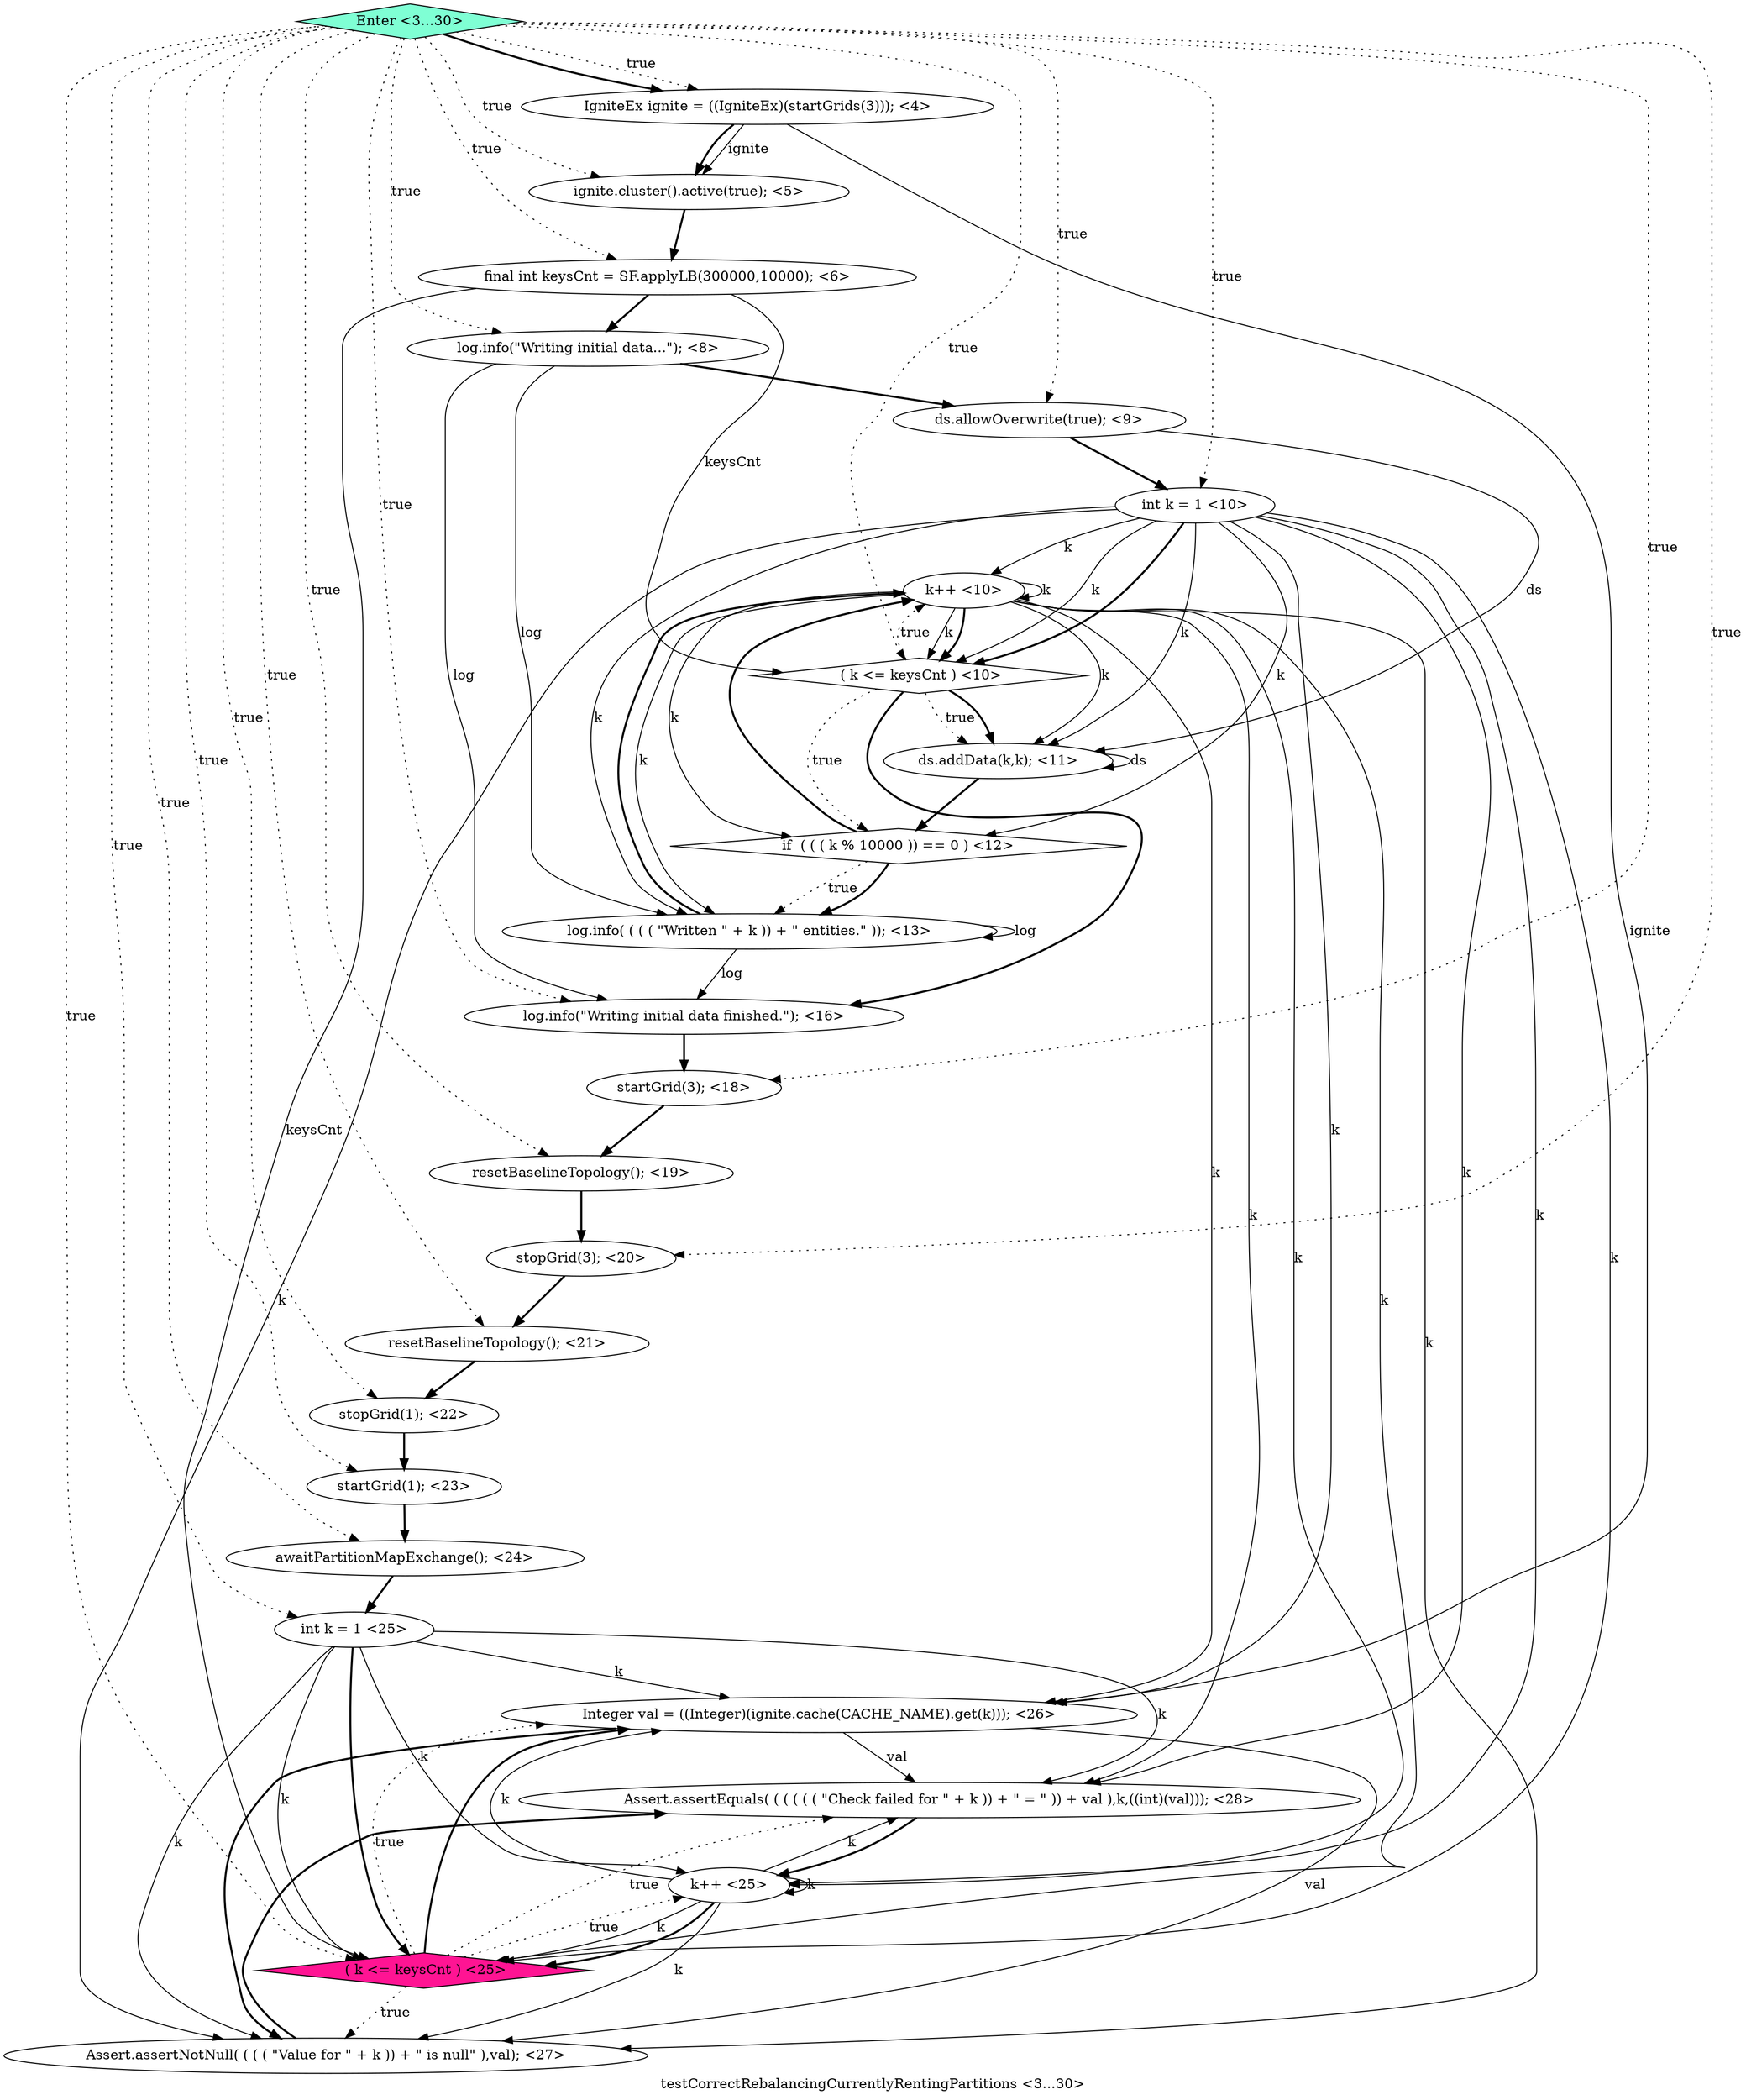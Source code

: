 digraph PDG {
label = "testCorrectRebalancingCurrentlyRentingPartitions <3...30>";
0.3 [style = filled, label = "log.info(\"Writing initial data...\"); <8>", fillcolor = white, shape = ellipse];
0.11 [style = filled, label = "log.info(\"Writing initial data finished.\"); <16>", fillcolor = white, shape = ellipse];
0.7 [style = filled, label = "k++ <10>", fillcolor = white, shape = ellipse];
0.9 [style = filled, label = "if  ( ( ( k % 10000 )) == 0 ) <12>", fillcolor = white, shape = diamond];
0.16 [style = filled, label = "stopGrid(1); <22>", fillcolor = white, shape = ellipse];
0.6 [style = filled, label = " ( k <= keysCnt ) <10>", fillcolor = white, shape = diamond];
0.2 [style = filled, label = "final int keysCnt = SF.applyLB(300000,10000); <6>", fillcolor = white, shape = ellipse];
0.19 [style = filled, label = "int k = 1 <25>", fillcolor = white, shape = ellipse];
0.13 [style = filled, label = "resetBaselineTopology(); <19>", fillcolor = white, shape = ellipse];
0.22 [style = filled, label = "Integer val = ((Integer)(ignite.cache(CACHE_NAME).get(k))); <26>", fillcolor = white, shape = ellipse];
0.18 [style = filled, label = "awaitPartitionMapExchange(); <24>", fillcolor = white, shape = ellipse];
0.12 [style = filled, label = "startGrid(3); <18>", fillcolor = white, shape = ellipse];
0.24 [style = filled, label = "Assert.assertEquals( ( ( ( ( ( \"Check failed for \" + k )) + \" = \" )) + val ),k,((int)(val))); <28>", fillcolor = white, shape = ellipse];
0.1 [style = filled, label = "ignite.cluster().active(true); <5>", fillcolor = white, shape = ellipse];
0.25 [style = filled, label = "Enter <3...30>", fillcolor = aquamarine, shape = diamond];
0.4 [style = filled, label = "ds.allowOverwrite(true); <9>", fillcolor = white, shape = ellipse];
0.14 [style = filled, label = "stopGrid(3); <20>", fillcolor = white, shape = ellipse];
0.21 [style = filled, label = "k++ <25>", fillcolor = white, shape = ellipse];
0.17 [style = filled, label = "startGrid(1); <23>", fillcolor = white, shape = ellipse];
0.5 [style = filled, label = "int k = 1 <10>", fillcolor = white, shape = ellipse];
0.20 [style = filled, label = " ( k <= keysCnt ) <25>", fillcolor = deeppink, shape = diamond];
0.15 [style = filled, label = "resetBaselineTopology(); <21>", fillcolor = white, shape = ellipse];
0.23 [style = filled, label = "Assert.assertNotNull( ( ( ( \"Value for \" + k )) + \" is null\" ),val); <27>", fillcolor = white, shape = ellipse];
0.0 [style = filled, label = "IgniteEx ignite = ((IgniteEx)(startGrids(3))); <4>", fillcolor = white, shape = ellipse];
0.10 [style = filled, label = "log.info( ( ( ( \"Written \" + k )) + \" entities.\" )); <13>", fillcolor = white, shape = ellipse];
0.8 [style = filled, label = "ds.addData(k,k); <11>", fillcolor = white, shape = ellipse];
0.0 -> 0.1 [style = solid, label="ignite"];
0.0 -> 0.1 [style = bold, label=""];
0.0 -> 0.22 [style = solid, label="ignite"];
0.1 -> 0.2 [style = bold, label=""];
0.2 -> 0.3 [style = bold, label=""];
0.2 -> 0.6 [style = solid, label="keysCnt"];
0.2 -> 0.20 [style = solid, label="keysCnt"];
0.3 -> 0.4 [style = bold, label=""];
0.3 -> 0.10 [style = solid, label="log"];
0.3 -> 0.11 [style = solid, label="log"];
0.4 -> 0.5 [style = bold, label=""];
0.4 -> 0.8 [style = solid, label="ds"];
0.5 -> 0.6 [style = solid, label="k"];
0.5 -> 0.6 [style = bold, label=""];
0.5 -> 0.7 [style = solid, label="k"];
0.5 -> 0.8 [style = solid, label="k"];
0.5 -> 0.9 [style = solid, label="k"];
0.5 -> 0.10 [style = solid, label="k"];
0.5 -> 0.20 [style = solid, label="k"];
0.5 -> 0.21 [style = solid, label="k"];
0.5 -> 0.22 [style = solid, label="k"];
0.5 -> 0.23 [style = solid, label="k"];
0.5 -> 0.24 [style = solid, label="k"];
0.6 -> 0.7 [style = dotted, label="true"];
0.6 -> 0.8 [style = dotted, label="true"];
0.6 -> 0.8 [style = bold, label=""];
0.6 -> 0.9 [style = dotted, label="true"];
0.6 -> 0.11 [style = bold, label=""];
0.7 -> 0.6 [style = solid, label="k"];
0.7 -> 0.6 [style = bold, label=""];
0.7 -> 0.7 [style = solid, label="k"];
0.7 -> 0.8 [style = solid, label="k"];
0.7 -> 0.9 [style = solid, label="k"];
0.7 -> 0.10 [style = solid, label="k"];
0.7 -> 0.20 [style = solid, label="k"];
0.7 -> 0.21 [style = solid, label="k"];
0.7 -> 0.22 [style = solid, label="k"];
0.7 -> 0.23 [style = solid, label="k"];
0.7 -> 0.24 [style = solid, label="k"];
0.8 -> 0.8 [style = solid, label="ds"];
0.8 -> 0.9 [style = bold, label=""];
0.9 -> 0.7 [style = bold, label=""];
0.9 -> 0.10 [style = dotted, label="true"];
0.9 -> 0.10 [style = bold, label=""];
0.10 -> 0.7 [style = bold, label=""];
0.10 -> 0.10 [style = solid, label="log"];
0.10 -> 0.11 [style = solid, label="log"];
0.11 -> 0.12 [style = bold, label=""];
0.12 -> 0.13 [style = bold, label=""];
0.13 -> 0.14 [style = bold, label=""];
0.14 -> 0.15 [style = bold, label=""];
0.15 -> 0.16 [style = bold, label=""];
0.16 -> 0.17 [style = bold, label=""];
0.17 -> 0.18 [style = bold, label=""];
0.18 -> 0.19 [style = bold, label=""];
0.19 -> 0.20 [style = solid, label="k"];
0.19 -> 0.20 [style = bold, label=""];
0.19 -> 0.21 [style = solid, label="k"];
0.19 -> 0.22 [style = solid, label="k"];
0.19 -> 0.23 [style = solid, label="k"];
0.19 -> 0.24 [style = solid, label="k"];
0.20 -> 0.21 [style = dotted, label="true"];
0.20 -> 0.22 [style = dotted, label="true"];
0.20 -> 0.22 [style = bold, label=""];
0.20 -> 0.23 [style = dotted, label="true"];
0.20 -> 0.24 [style = dotted, label="true"];
0.21 -> 0.20 [style = solid, label="k"];
0.21 -> 0.20 [style = bold, label=""];
0.21 -> 0.21 [style = solid, label="k"];
0.21 -> 0.22 [style = solid, label="k"];
0.21 -> 0.23 [style = solid, label="k"];
0.21 -> 0.24 [style = solid, label="k"];
0.22 -> 0.23 [style = solid, label="val"];
0.22 -> 0.23 [style = bold, label=""];
0.22 -> 0.24 [style = solid, label="val"];
0.23 -> 0.24 [style = bold, label=""];
0.24 -> 0.21 [style = bold, label=""];
0.25 -> 0.0 [style = dotted, label="true"];
0.25 -> 0.0 [style = bold, label=""];
0.25 -> 0.1 [style = dotted, label="true"];
0.25 -> 0.2 [style = dotted, label="true"];
0.25 -> 0.3 [style = dotted, label="true"];
0.25 -> 0.4 [style = dotted, label="true"];
0.25 -> 0.5 [style = dotted, label="true"];
0.25 -> 0.6 [style = dotted, label="true"];
0.25 -> 0.11 [style = dotted, label="true"];
0.25 -> 0.12 [style = dotted, label="true"];
0.25 -> 0.13 [style = dotted, label="true"];
0.25 -> 0.14 [style = dotted, label="true"];
0.25 -> 0.15 [style = dotted, label="true"];
0.25 -> 0.16 [style = dotted, label="true"];
0.25 -> 0.17 [style = dotted, label="true"];
0.25 -> 0.18 [style = dotted, label="true"];
0.25 -> 0.19 [style = dotted, label="true"];
0.25 -> 0.20 [style = dotted, label="true"];
}
